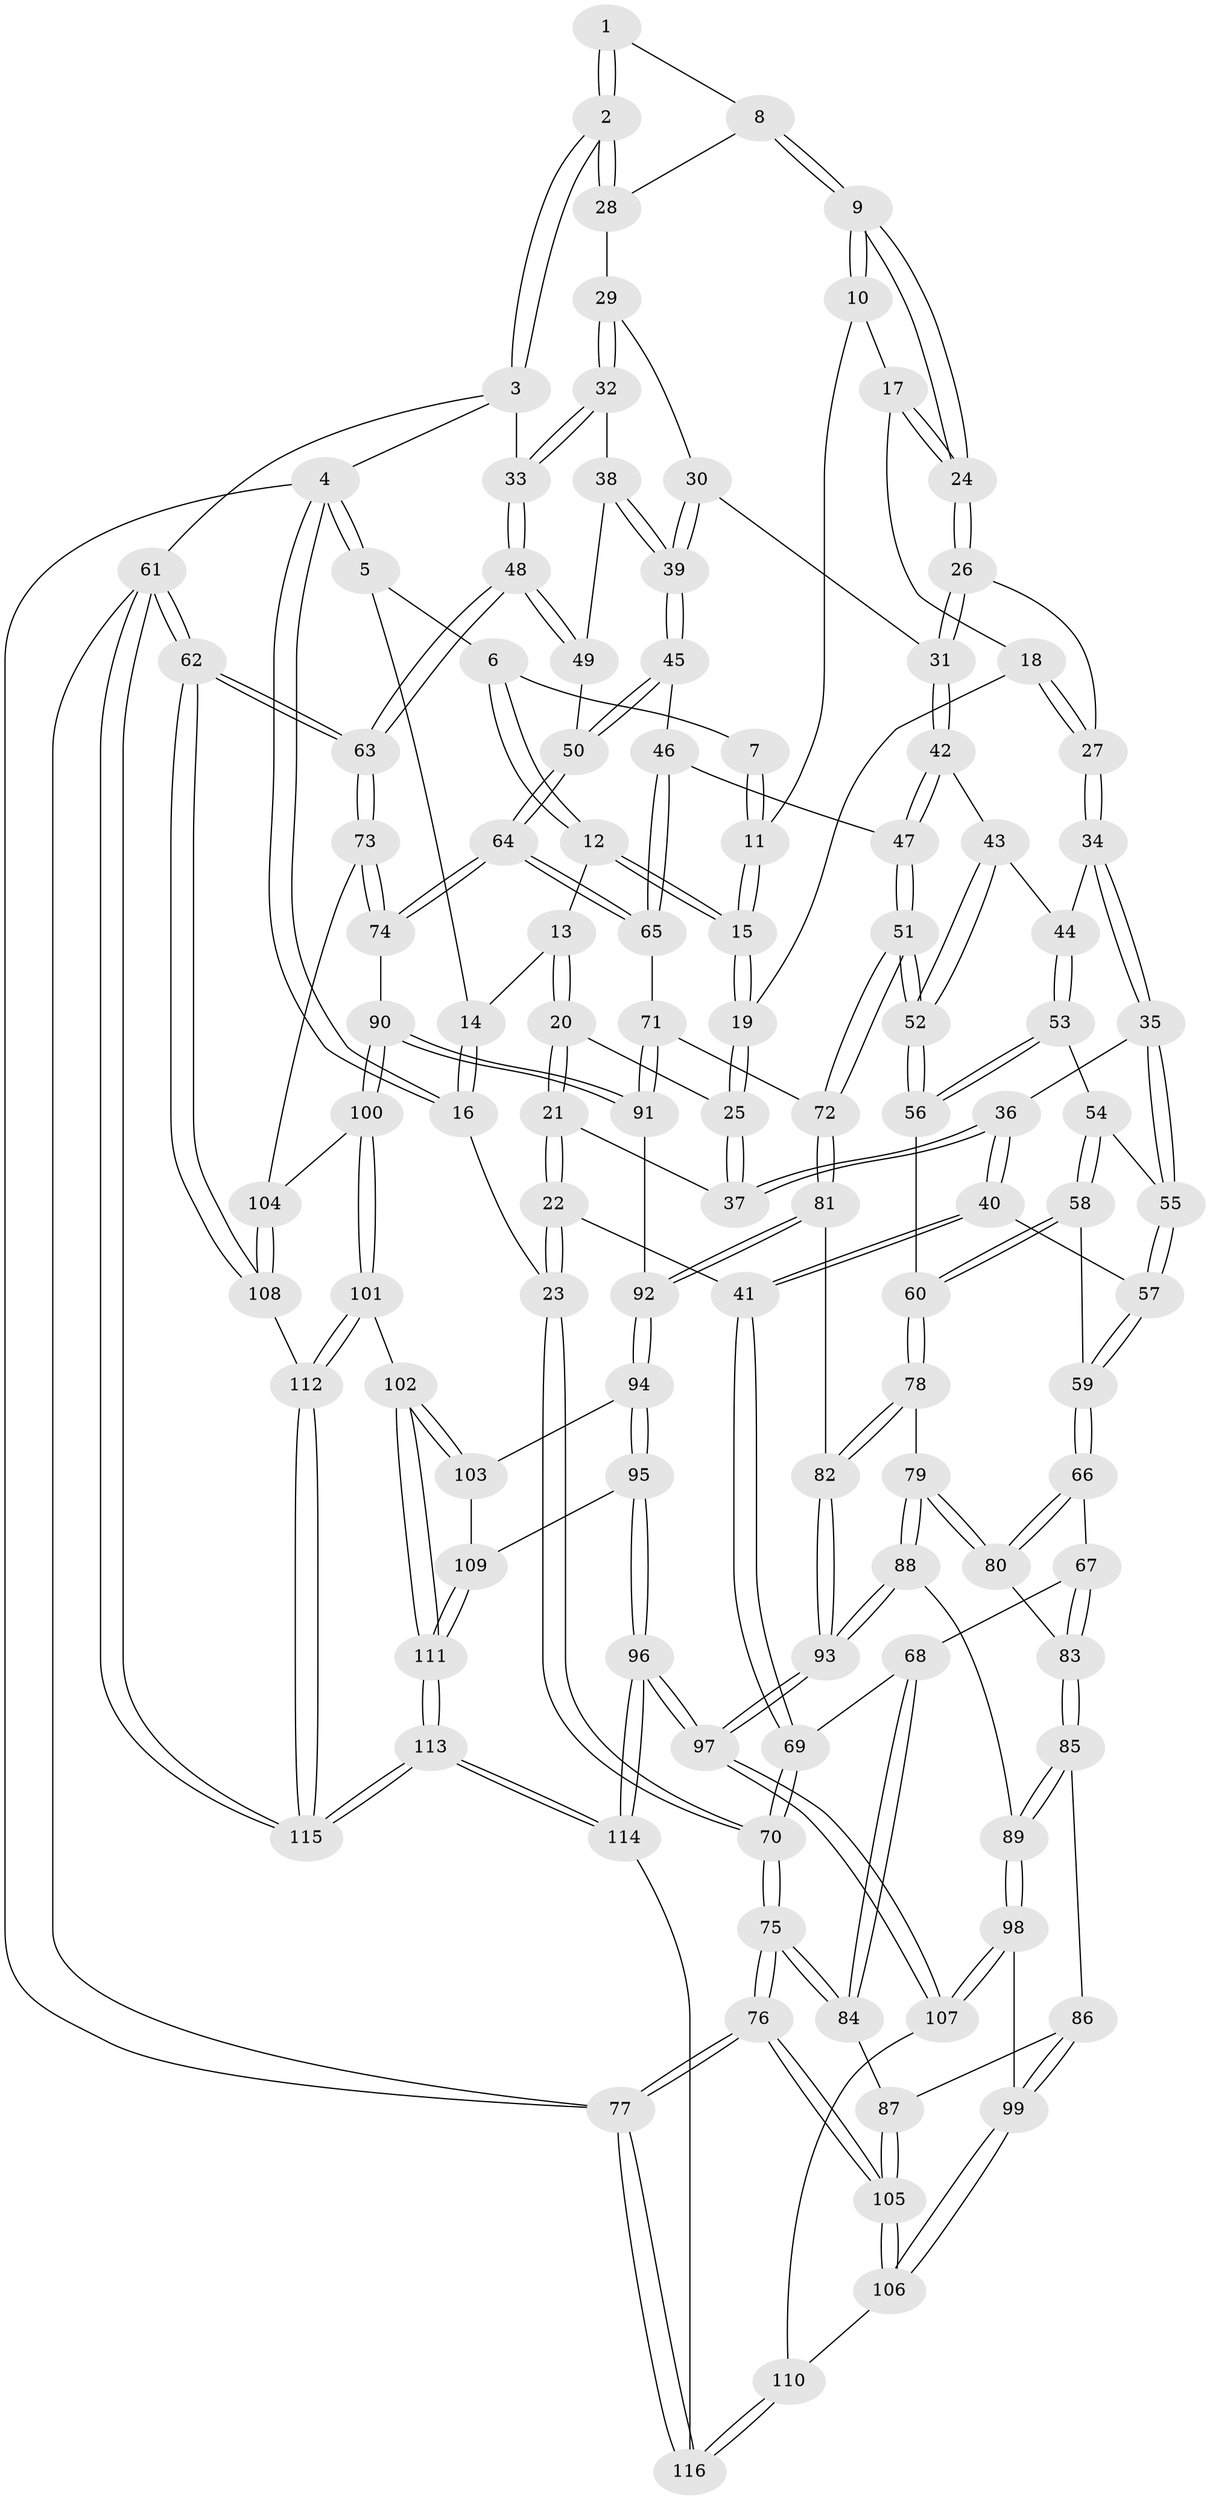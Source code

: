 // Generated by graph-tools (version 1.1) at 2025/17/03/09/25 04:17:15]
// undirected, 116 vertices, 287 edges
graph export_dot {
graph [start="1"]
  node [color=gray90,style=filled];
  1 [pos="+0.7170078762995336+0"];
  2 [pos="+1+0"];
  3 [pos="+1+0"];
  4 [pos="+0+0"];
  5 [pos="+0.21596301937187165+0"];
  6 [pos="+0.2717440627493512+0"];
  7 [pos="+0.4821976395334084+0"];
  8 [pos="+0.6271453918136322+0.10551047712500498"];
  9 [pos="+0.6181422736360671+0.11138685873835691"];
  10 [pos="+0.49624149046687605+0.036108559679984435"];
  11 [pos="+0.4932445189941865+0.02800455486923611"];
  12 [pos="+0.290678347299554+0.03778316431750657"];
  13 [pos="+0.14041685575697838+0.07739907265285988"];
  14 [pos="+0.13325549194377462+0.04906151606946751"];
  15 [pos="+0.2976691598426211+0.053733719587586735"];
  16 [pos="+0+0"];
  17 [pos="+0.4589754539667653+0.09506322273717066"];
  18 [pos="+0.4140921154521347+0.13817363766363738"];
  19 [pos="+0.3166416615972065+0.1554459432952967"];
  20 [pos="+0.11239922476000043+0.12600881190351781"];
  21 [pos="+0.03285817727135343+0.17829868402941132"];
  22 [pos="+0+0.2268296169724918"];
  23 [pos="+0+0.19783687387970378"];
  24 [pos="+0.5810695421968072+0.21457852644634137"];
  25 [pos="+0.30987117603900527+0.17224712021325886"];
  26 [pos="+0.5767438612165412+0.23238768264792625"];
  27 [pos="+0.5563001442093246+0.2396035746030271"];
  28 [pos="+0.7521558442111226+0.1211221699617273"];
  29 [pos="+0.7605980521930662+0.16284119276075218"];
  30 [pos="+0.6831279838653919+0.25161900049721075"];
  31 [pos="+0.5973608469468215+0.24877870856124182"];
  32 [pos="+0.8422265555923006+0.2782097612211964"];
  33 [pos="+1+0"];
  34 [pos="+0.47292331218210837+0.30717321514111"];
  35 [pos="+0.4698705178498052+0.30851685901425857"];
  36 [pos="+0.30613994238729114+0.23570995561472732"];
  37 [pos="+0.3069912913947104+0.1998814099005008"];
  38 [pos="+0.8411110815550112+0.2818790741632983"];
  39 [pos="+0.8089645135148552+0.3196925917130494"];
  40 [pos="+0.21146216384949026+0.35823099718414797"];
  41 [pos="+0.17217506896956633+0.36412207139823877"];
  42 [pos="+0.6202252454667874+0.31072814843178403"];
  43 [pos="+0.5844672069290145+0.37894729998998306"];
  44 [pos="+0.5496443984902037+0.38490642903405065"];
  45 [pos="+0.8081605073465598+0.3225678047450836"];
  46 [pos="+0.7414660244455354+0.4094236778643128"];
  47 [pos="+0.7157424159817545+0.42132779288160543"];
  48 [pos="+1+0.23318684753676863"];
  49 [pos="+0.9558915684940902+0.34598460907348744"];
  50 [pos="+0.9327602801456328+0.46098576360997984"];
  51 [pos="+0.6535759804685695+0.5092136066999811"];
  52 [pos="+0.6438004473441356+0.5049652023897409"];
  53 [pos="+0.5454252623729788+0.44250231905249704"];
  54 [pos="+0.4397537958321524+0.4110319494802254"];
  55 [pos="+0.43952469932086174+0.4104179270588248"];
  56 [pos="+0.5935179927971124+0.4928707019016012"];
  57 [pos="+0.2567480961096823+0.39974842505963054"];
  58 [pos="+0.4336261106228008+0.5040974512300256"];
  59 [pos="+0.3017361680275435+0.505222350933694"];
  60 [pos="+0.45269394495978854+0.5350101443800463"];
  61 [pos="+1+1"];
  62 [pos="+1+0.9481033290693713"];
  63 [pos="+1+0.6191120138329816"];
  64 [pos="+0.9663960643501548+0.5750460588216598"];
  65 [pos="+0.9505509589129425+0.5751791309610167"];
  66 [pos="+0.29830318095227903+0.5216308956190946"];
  67 [pos="+0.19978004895204338+0.5926668527624355"];
  68 [pos="+0.11740870944226575+0.5664737516272497"];
  69 [pos="+0.10051199491926197+0.5410113544522384"];
  70 [pos="+0+0.5509801015468624"];
  71 [pos="+0.8420191256048523+0.6078231419452778"];
  72 [pos="+0.677556264440141+0.6185784759029841"];
  73 [pos="+1+0.6209219385715087"];
  74 [pos="+1+0.6018887646566599"];
  75 [pos="+0+0.6879536575855805"];
  76 [pos="+0+1"];
  77 [pos="+0+1"];
  78 [pos="+0.44783555486118354+0.6020652467808317"];
  79 [pos="+0.3821147685880848+0.6630000261355321"];
  80 [pos="+0.3553170944918849+0.644585855692476"];
  81 [pos="+0.6686471578247628+0.6341998333504898"];
  82 [pos="+0.624768004323825+0.6613926923573077"];
  83 [pos="+0.23426547167663994+0.6414950086518678"];
  84 [pos="+0.10387005523880631+0.6648284212647882"];
  85 [pos="+0.21836801353353968+0.7003069971046344"];
  86 [pos="+0.18555704761637062+0.7326891964893203"];
  87 [pos="+0.11973938594404383+0.7398241104105233"];
  88 [pos="+0.3838187512435279+0.7277182665133543"];
  89 [pos="+0.35335030359300273+0.7498327809033647"];
  90 [pos="+0.8308578448184232+0.7748336821611908"];
  91 [pos="+0.8168645736824584+0.764167072206329"];
  92 [pos="+0.7366306139921552+0.7526844087986115"];
  93 [pos="+0.5306821015852612+0.8268473214867774"];
  94 [pos="+0.7357146307462524+0.7578683274086442"];
  95 [pos="+0.619927483112595+0.8862085733486581"];
  96 [pos="+0.5484884526886852+0.9015506104239429"];
  97 [pos="+0.5434958784816646+0.8905740801524145"];
  98 [pos="+0.29963346948038316+0.819036341936141"];
  99 [pos="+0.27597970748569356+0.8297153238778541"];
  100 [pos="+0.8748574773785889+0.87698513114029"];
  101 [pos="+0.8734541111130546+0.8817902508456024"];
  102 [pos="+0.8562284288223427+0.8904113013455829"];
  103 [pos="+0.755439744952982+0.8409332959551076"];
  104 [pos="+0.9402042800219974+0.8113963690676079"];
  105 [pos="+0+1"];
  106 [pos="+0.2317866032410645+0.8880462235911228"];
  107 [pos="+0.36231577806132453+0.8809971489801202"];
  108 [pos="+1+0.9274369193863692"];
  109 [pos="+0.6690402920655467+0.8880758844479465"];
  110 [pos="+0.3366089896941525+0.9706777165698751"];
  111 [pos="+0.7985492423218497+0.9595148060739842"];
  112 [pos="+0.9304872452885856+0.9284797671817635"];
  113 [pos="+0.7254265171754289+1"];
  114 [pos="+0.5172039145383253+1"];
  115 [pos="+0.9639824451900455+1"];
  116 [pos="+0.454766742749821+1"];
  1 -- 2;
  1 -- 2;
  1 -- 8;
  2 -- 3;
  2 -- 3;
  2 -- 28;
  2 -- 28;
  3 -- 4;
  3 -- 33;
  3 -- 61;
  4 -- 5;
  4 -- 5;
  4 -- 16;
  4 -- 16;
  4 -- 77;
  5 -- 6;
  5 -- 14;
  6 -- 7;
  6 -- 12;
  6 -- 12;
  7 -- 11;
  7 -- 11;
  8 -- 9;
  8 -- 9;
  8 -- 28;
  9 -- 10;
  9 -- 10;
  9 -- 24;
  9 -- 24;
  10 -- 11;
  10 -- 17;
  11 -- 15;
  11 -- 15;
  12 -- 13;
  12 -- 15;
  12 -- 15;
  13 -- 14;
  13 -- 20;
  13 -- 20;
  14 -- 16;
  14 -- 16;
  15 -- 19;
  15 -- 19;
  16 -- 23;
  17 -- 18;
  17 -- 24;
  17 -- 24;
  18 -- 19;
  18 -- 27;
  18 -- 27;
  19 -- 25;
  19 -- 25;
  20 -- 21;
  20 -- 21;
  20 -- 25;
  21 -- 22;
  21 -- 22;
  21 -- 37;
  22 -- 23;
  22 -- 23;
  22 -- 41;
  23 -- 70;
  23 -- 70;
  24 -- 26;
  24 -- 26;
  25 -- 37;
  25 -- 37;
  26 -- 27;
  26 -- 31;
  26 -- 31;
  27 -- 34;
  27 -- 34;
  28 -- 29;
  29 -- 30;
  29 -- 32;
  29 -- 32;
  30 -- 31;
  30 -- 39;
  30 -- 39;
  31 -- 42;
  31 -- 42;
  32 -- 33;
  32 -- 33;
  32 -- 38;
  33 -- 48;
  33 -- 48;
  34 -- 35;
  34 -- 35;
  34 -- 44;
  35 -- 36;
  35 -- 55;
  35 -- 55;
  36 -- 37;
  36 -- 37;
  36 -- 40;
  36 -- 40;
  38 -- 39;
  38 -- 39;
  38 -- 49;
  39 -- 45;
  39 -- 45;
  40 -- 41;
  40 -- 41;
  40 -- 57;
  41 -- 69;
  41 -- 69;
  42 -- 43;
  42 -- 47;
  42 -- 47;
  43 -- 44;
  43 -- 52;
  43 -- 52;
  44 -- 53;
  44 -- 53;
  45 -- 46;
  45 -- 50;
  45 -- 50;
  46 -- 47;
  46 -- 65;
  46 -- 65;
  47 -- 51;
  47 -- 51;
  48 -- 49;
  48 -- 49;
  48 -- 63;
  48 -- 63;
  49 -- 50;
  50 -- 64;
  50 -- 64;
  51 -- 52;
  51 -- 52;
  51 -- 72;
  51 -- 72;
  52 -- 56;
  52 -- 56;
  53 -- 54;
  53 -- 56;
  53 -- 56;
  54 -- 55;
  54 -- 58;
  54 -- 58;
  55 -- 57;
  55 -- 57;
  56 -- 60;
  57 -- 59;
  57 -- 59;
  58 -- 59;
  58 -- 60;
  58 -- 60;
  59 -- 66;
  59 -- 66;
  60 -- 78;
  60 -- 78;
  61 -- 62;
  61 -- 62;
  61 -- 115;
  61 -- 115;
  61 -- 77;
  62 -- 63;
  62 -- 63;
  62 -- 108;
  62 -- 108;
  63 -- 73;
  63 -- 73;
  64 -- 65;
  64 -- 65;
  64 -- 74;
  64 -- 74;
  65 -- 71;
  66 -- 67;
  66 -- 80;
  66 -- 80;
  67 -- 68;
  67 -- 83;
  67 -- 83;
  68 -- 69;
  68 -- 84;
  68 -- 84;
  69 -- 70;
  69 -- 70;
  70 -- 75;
  70 -- 75;
  71 -- 72;
  71 -- 91;
  71 -- 91;
  72 -- 81;
  72 -- 81;
  73 -- 74;
  73 -- 74;
  73 -- 104;
  74 -- 90;
  75 -- 76;
  75 -- 76;
  75 -- 84;
  75 -- 84;
  76 -- 77;
  76 -- 77;
  76 -- 105;
  76 -- 105;
  77 -- 116;
  77 -- 116;
  78 -- 79;
  78 -- 82;
  78 -- 82;
  79 -- 80;
  79 -- 80;
  79 -- 88;
  79 -- 88;
  80 -- 83;
  81 -- 82;
  81 -- 92;
  81 -- 92;
  82 -- 93;
  82 -- 93;
  83 -- 85;
  83 -- 85;
  84 -- 87;
  85 -- 86;
  85 -- 89;
  85 -- 89;
  86 -- 87;
  86 -- 99;
  86 -- 99;
  87 -- 105;
  87 -- 105;
  88 -- 89;
  88 -- 93;
  88 -- 93;
  89 -- 98;
  89 -- 98;
  90 -- 91;
  90 -- 91;
  90 -- 100;
  90 -- 100;
  91 -- 92;
  92 -- 94;
  92 -- 94;
  93 -- 97;
  93 -- 97;
  94 -- 95;
  94 -- 95;
  94 -- 103;
  95 -- 96;
  95 -- 96;
  95 -- 109;
  96 -- 97;
  96 -- 97;
  96 -- 114;
  96 -- 114;
  97 -- 107;
  97 -- 107;
  98 -- 99;
  98 -- 107;
  98 -- 107;
  99 -- 106;
  99 -- 106;
  100 -- 101;
  100 -- 101;
  100 -- 104;
  101 -- 102;
  101 -- 112;
  101 -- 112;
  102 -- 103;
  102 -- 103;
  102 -- 111;
  102 -- 111;
  103 -- 109;
  104 -- 108;
  104 -- 108;
  105 -- 106;
  105 -- 106;
  106 -- 110;
  107 -- 110;
  108 -- 112;
  109 -- 111;
  109 -- 111;
  110 -- 116;
  110 -- 116;
  111 -- 113;
  111 -- 113;
  112 -- 115;
  112 -- 115;
  113 -- 114;
  113 -- 114;
  113 -- 115;
  113 -- 115;
  114 -- 116;
}
